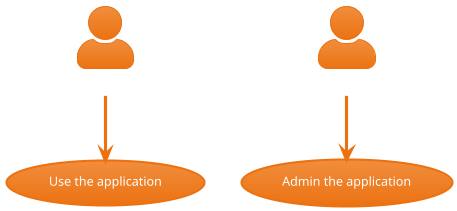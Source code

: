 ' Do not edit
' Theme Gallery
' autogenerated by script
'
@startuml
!$PUML_MODE = "dark"
!theme aws-orange
skinparam actorStyle awesome
:User: --> (Use)
"Main Admin" as Admin
"Use the application" as (Use)
Admin --> (Admin the application)
@enduml
